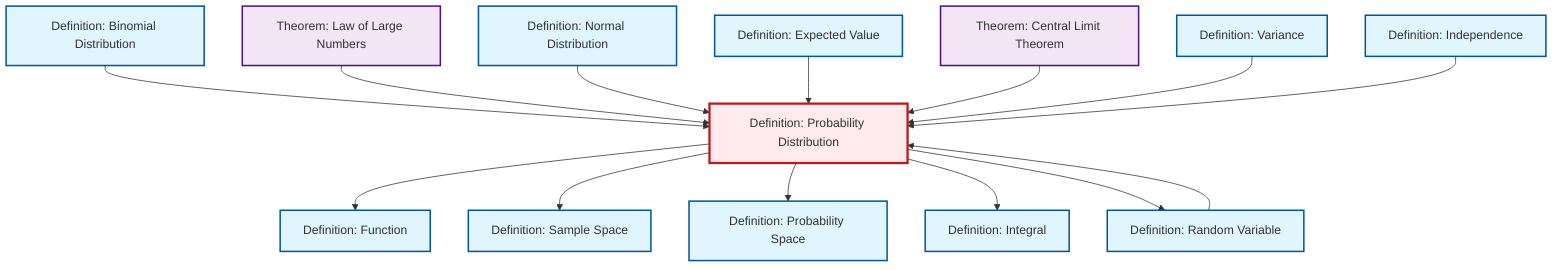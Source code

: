 graph TD
    classDef definition fill:#e1f5fe,stroke:#01579b,stroke-width:2px
    classDef theorem fill:#f3e5f5,stroke:#4a148c,stroke-width:2px
    classDef axiom fill:#fff3e0,stroke:#e65100,stroke-width:2px
    classDef example fill:#e8f5e9,stroke:#1b5e20,stroke-width:2px
    classDef current fill:#ffebee,stroke:#b71c1c,stroke-width:3px
    def-normal-distribution["Definition: Normal Distribution"]:::definition
    def-probability-distribution["Definition: Probability Distribution"]:::definition
    thm-law-of-large-numbers["Theorem: Law of Large Numbers"]:::theorem
    def-expectation["Definition: Expected Value"]:::definition
    def-function["Definition: Function"]:::definition
    def-probability-space["Definition: Probability Space"]:::definition
    def-random-variable["Definition: Random Variable"]:::definition
    def-binomial-distribution["Definition: Binomial Distribution"]:::definition
    def-independence["Definition: Independence"]:::definition
    def-integral["Definition: Integral"]:::definition
    def-sample-space["Definition: Sample Space"]:::definition
    def-variance["Definition: Variance"]:::definition
    thm-central-limit["Theorem: Central Limit Theorem"]:::theorem
    def-binomial-distribution --> def-probability-distribution
    thm-law-of-large-numbers --> def-probability-distribution
    def-normal-distribution --> def-probability-distribution
    def-probability-distribution --> def-function
    def-expectation --> def-probability-distribution
    thm-central-limit --> def-probability-distribution
    def-random-variable --> def-probability-distribution
    def-probability-distribution --> def-sample-space
    def-probability-distribution --> def-probability-space
    def-variance --> def-probability-distribution
    def-independence --> def-probability-distribution
    def-probability-distribution --> def-integral
    def-probability-distribution --> def-random-variable
    class def-probability-distribution current